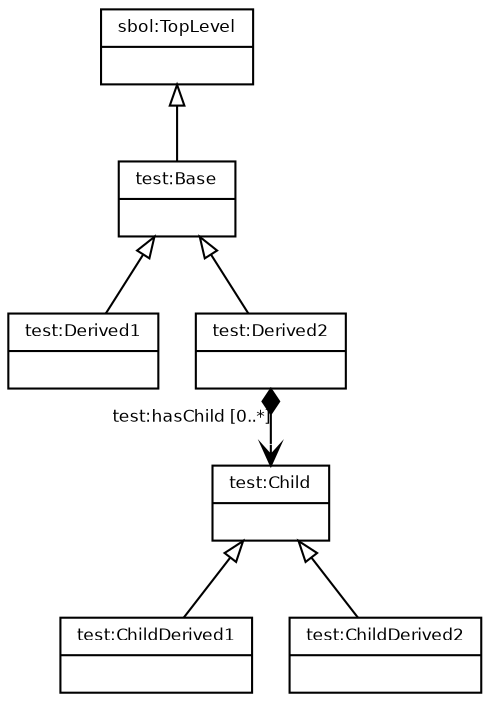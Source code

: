 digraph Base {
	graph [dpi=300]
	sbol_TopLevel -> test_Base [arrowtail=empty dir=back fontname="Bitstream Vera Sans" fontsize=8]
	sbol_TopLevel [label="{sbol:TopLevel|}" fontname="Bitstream Vera Sans" fontsize=8 shape=record]
	test_Base [label="{test:Base|}" fontname="Bitstream Vera Sans" fontsize=8 shape=record]
	test_Base -> test_Derived1 [arrowtail=empty dir=back fontname="Bitstream Vera Sans" fontsize=8]
	test_Derived1 [label="{test:Derived1|}" fontname="Bitstream Vera Sans" fontsize=8 shape=record]
	test_Base -> test_Derived2 [arrowtail=empty dir=back fontname="Bitstream Vera Sans" fontsize=8]
	test_Derived2 [label="{test:Derived2|}" fontname="Bitstream Vera Sans" fontsize=8 shape=record]
	test_Derived2 -> test_Child [arrowhead=vee arrowtail=diamond dir=both fontname="Bitstream Vera Sans" fontsize=8 xlabel="test:hasChild [0..*]"]
	test_Child [label="{test:Child|}" fontname="Bitstream Vera Sans" fontsize=8 shape=record]
	test_Child -> test_ChildDerived1 [arrowtail=empty dir=back fontname="Bitstream Vera Sans" fontsize=8]
	test_ChildDerived1 [label="{test:ChildDerived1|}" fontname="Bitstream Vera Sans" fontsize=8 shape=record]
	test_Child -> test_ChildDerived2 [arrowtail=empty dir=back fontname="Bitstream Vera Sans" fontsize=8]
	test_ChildDerived2 [label="{test:ChildDerived2|}" fontname="Bitstream Vera Sans" fontsize=8 shape=record]
}
